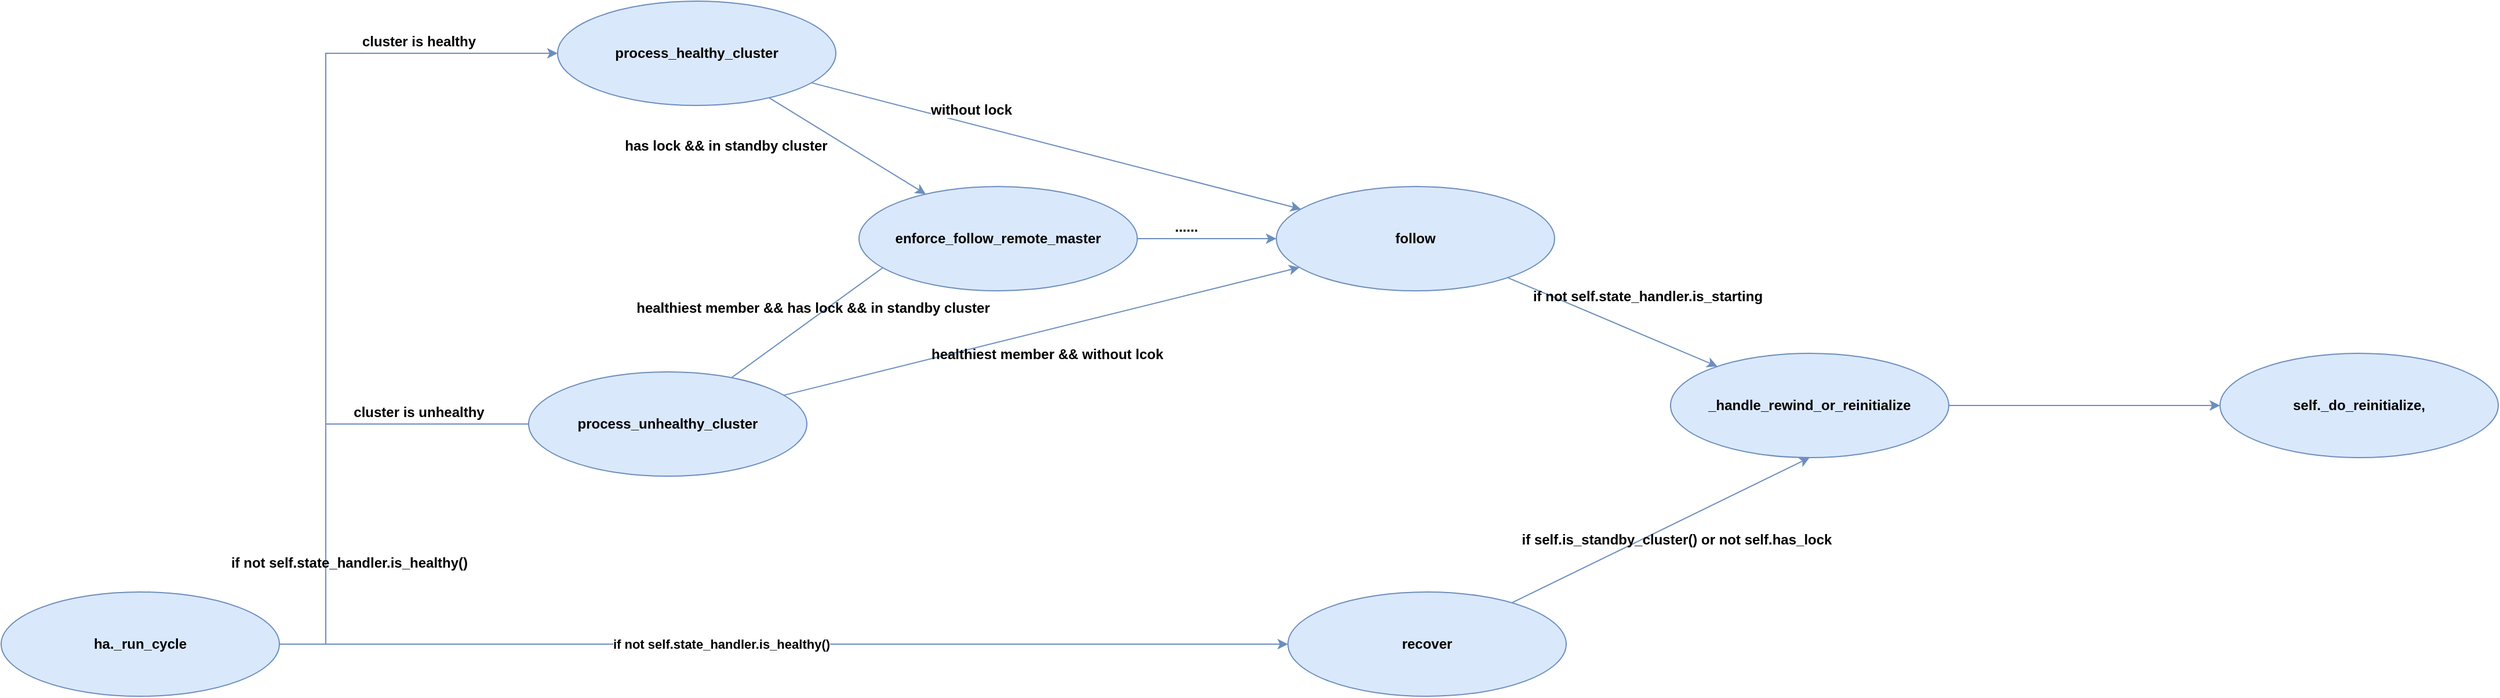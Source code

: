 <mxfile version="21.7.2" type="github">
  <diagram name="Page-1" id="Q1n0GrQfAmri5bY3HX5b">
    <mxGraphModel dx="3574" dy="1670" grid="1" gridSize="10" guides="1" tooltips="1" connect="1" arrows="1" fold="1" page="1" pageScale="1" pageWidth="850" pageHeight="1100" math="0" shadow="0">
      <root>
        <mxCell id="0" />
        <mxCell id="1" parent="0" />
        <mxCell id="pgfmZBTP5lhDRD_lyDUS-1" value="self._do_reinitialize," style="ellipse;whiteSpace=wrap;html=1;fillColor=#dae8fc;strokeColor=#6c8ebf;fontStyle=1" vertex="1" parent="1">
          <mxGeometry x="-636" y="294" width="240" height="90" as="geometry" />
        </mxCell>
        <mxCell id="pgfmZBTP5lhDRD_lyDUS-3" style="edgeStyle=orthogonalEdgeStyle;rounded=0;orthogonalLoop=1;jettySize=auto;html=1;fillColor=#dae8fc;strokeColor=#6c8ebf;fontStyle=1" edge="1" parent="1" source="pgfmZBTP5lhDRD_lyDUS-2" target="pgfmZBTP5lhDRD_lyDUS-1">
          <mxGeometry relative="1" as="geometry" />
        </mxCell>
        <mxCell id="pgfmZBTP5lhDRD_lyDUS-2" value="_handle_rewind_or_reinitialize" style="ellipse;whiteSpace=wrap;html=1;fillColor=#dae8fc;strokeColor=#6c8ebf;fontStyle=1" vertex="1" parent="1">
          <mxGeometry x="-1110" y="294" width="240" height="90" as="geometry" />
        </mxCell>
        <mxCell id="pgfmZBTP5lhDRD_lyDUS-9" style="rounded=0;orthogonalLoop=1;jettySize=auto;html=1;fillColor=#dae8fc;strokeColor=#6c8ebf;fontStyle=1" edge="1" parent="1" source="pgfmZBTP5lhDRD_lyDUS-4" target="pgfmZBTP5lhDRD_lyDUS-2">
          <mxGeometry relative="1" as="geometry" />
        </mxCell>
        <mxCell id="pgfmZBTP5lhDRD_lyDUS-4" value="follow" style="ellipse;whiteSpace=wrap;html=1;fillColor=#dae8fc;strokeColor=#6c8ebf;fontStyle=1" vertex="1" parent="1">
          <mxGeometry x="-1450" y="150" width="240" height="90" as="geometry" />
        </mxCell>
        <mxCell id="pgfmZBTP5lhDRD_lyDUS-8" style="rounded=0;orthogonalLoop=1;jettySize=auto;html=1;entryX=0.5;entryY=1;entryDx=0;entryDy=0;fillColor=#dae8fc;strokeColor=#6c8ebf;fontStyle=1" edge="1" parent="1" source="pgfmZBTP5lhDRD_lyDUS-5" target="pgfmZBTP5lhDRD_lyDUS-2">
          <mxGeometry relative="1" as="geometry" />
        </mxCell>
        <mxCell id="pgfmZBTP5lhDRD_lyDUS-5" value="recover" style="ellipse;whiteSpace=wrap;html=1;fillColor=#dae8fc;strokeColor=#6c8ebf;fontStyle=1" vertex="1" parent="1">
          <mxGeometry x="-1440" y="500" width="240" height="90" as="geometry" />
        </mxCell>
        <mxCell id="pgfmZBTP5lhDRD_lyDUS-7" style="edgeStyle=orthogonalEdgeStyle;rounded=0;orthogonalLoop=1;jettySize=auto;html=1;fillColor=#dae8fc;strokeColor=#6c8ebf;fontStyle=1" edge="1" parent="1" source="pgfmZBTP5lhDRD_lyDUS-6" target="pgfmZBTP5lhDRD_lyDUS-5">
          <mxGeometry relative="1" as="geometry" />
        </mxCell>
        <mxCell id="pgfmZBTP5lhDRD_lyDUS-21" value="&lt;span&gt;if not self.state_handler.is_healthy()&lt;/span&gt;" style="edgeLabel;html=1;align=center;verticalAlign=middle;resizable=0;points=[];fontStyle=1" vertex="1" connectable="0" parent="pgfmZBTP5lhDRD_lyDUS-7">
          <mxGeometry x="-0.328" y="1" relative="1" as="geometry">
            <mxPoint x="88" y="1" as="offset" />
          </mxGeometry>
        </mxCell>
        <mxCell id="pgfmZBTP5lhDRD_lyDUS-19" style="edgeStyle=orthogonalEdgeStyle;rounded=0;orthogonalLoop=1;jettySize=auto;html=1;entryX=0;entryY=0.5;entryDx=0;entryDy=0;fillColor=#dae8fc;strokeColor=#6c8ebf;fontStyle=1" edge="1" parent="1" source="pgfmZBTP5lhDRD_lyDUS-6" target="pgfmZBTP5lhDRD_lyDUS-10">
          <mxGeometry relative="1" as="geometry">
            <Array as="points">
              <mxPoint x="-2270" y="545" />
              <mxPoint x="-2270" y="35" />
            </Array>
          </mxGeometry>
        </mxCell>
        <mxCell id="pgfmZBTP5lhDRD_lyDUS-20" style="edgeStyle=orthogonalEdgeStyle;rounded=0;orthogonalLoop=1;jettySize=auto;html=1;entryX=0;entryY=0.5;entryDx=0;entryDy=0;fillColor=#dae8fc;strokeColor=#6c8ebf;fontStyle=1" edge="1" parent="1" source="pgfmZBTP5lhDRD_lyDUS-6">
          <mxGeometry relative="1" as="geometry">
            <mxPoint x="-2330.003" y="545" as="sourcePoint" />
            <mxPoint x="-2058.14" y="355.0" as="targetPoint" />
            <Array as="points">
              <mxPoint x="-2270" y="545" />
              <mxPoint x="-2270" y="355" />
            </Array>
          </mxGeometry>
        </mxCell>
        <mxCell id="pgfmZBTP5lhDRD_lyDUS-6" value="ha._run_cycle" style="ellipse;whiteSpace=wrap;html=1;fillColor=#dae8fc;strokeColor=#6c8ebf;fontStyle=1" vertex="1" parent="1">
          <mxGeometry x="-2550" y="500" width="240" height="90" as="geometry" />
        </mxCell>
        <mxCell id="pgfmZBTP5lhDRD_lyDUS-15" style="rounded=0;orthogonalLoop=1;jettySize=auto;html=1;fillColor=#dae8fc;strokeColor=#6c8ebf;fontStyle=1" edge="1" parent="1" source="pgfmZBTP5lhDRD_lyDUS-10" target="pgfmZBTP5lhDRD_lyDUS-4">
          <mxGeometry relative="1" as="geometry" />
        </mxCell>
        <mxCell id="pgfmZBTP5lhDRD_lyDUS-24" style="rounded=0;orthogonalLoop=1;jettySize=auto;html=1;fontStyle=1;fillColor=#dae8fc;strokeColor=#6c8ebf;" edge="1" parent="1" source="pgfmZBTP5lhDRD_lyDUS-10" target="pgfmZBTP5lhDRD_lyDUS-13">
          <mxGeometry relative="1" as="geometry" />
        </mxCell>
        <mxCell id="pgfmZBTP5lhDRD_lyDUS-10" value="process_healthy_cluster" style="ellipse;whiteSpace=wrap;html=1;fillColor=#dae8fc;strokeColor=#6c8ebf;fontStyle=1" vertex="1" parent="1">
          <mxGeometry x="-2070" y="-10" width="240" height="90" as="geometry" />
        </mxCell>
        <mxCell id="pgfmZBTP5lhDRD_lyDUS-16" style="rounded=0;orthogonalLoop=1;jettySize=auto;html=1;fillColor=#dae8fc;strokeColor=#6c8ebf;fontStyle=1" edge="1" parent="1" source="pgfmZBTP5lhDRD_lyDUS-11" target="pgfmZBTP5lhDRD_lyDUS-4">
          <mxGeometry relative="1" as="geometry" />
        </mxCell>
        <mxCell id="pgfmZBTP5lhDRD_lyDUS-18" style="rounded=0;orthogonalLoop=1;jettySize=auto;html=1;entryX=0;entryY=0.5;entryDx=0;entryDy=0;fillColor=#dae8fc;strokeColor=#6c8ebf;fontStyle=1" edge="1" parent="1" source="pgfmZBTP5lhDRD_lyDUS-11">
          <mxGeometry relative="1" as="geometry">
            <mxPoint x="-1755" y="195.0" as="targetPoint" />
          </mxGeometry>
        </mxCell>
        <mxCell id="pgfmZBTP5lhDRD_lyDUS-11" value="process_unhealthy_cluster" style="ellipse;whiteSpace=wrap;html=1;fillColor=#dae8fc;strokeColor=#6c8ebf;fontStyle=1" vertex="1" parent="1">
          <mxGeometry x="-2095" y="310" width="240" height="90" as="geometry" />
        </mxCell>
        <mxCell id="pgfmZBTP5lhDRD_lyDUS-14" style="rounded=0;orthogonalLoop=1;jettySize=auto;html=1;fillColor=#dae8fc;strokeColor=#6c8ebf;fontStyle=1" edge="1" parent="1" source="pgfmZBTP5lhDRD_lyDUS-13" target="pgfmZBTP5lhDRD_lyDUS-4">
          <mxGeometry relative="1" as="geometry" />
        </mxCell>
        <mxCell id="pgfmZBTP5lhDRD_lyDUS-13" value="enforce_follow_remote_master" style="ellipse;whiteSpace=wrap;html=1;fillColor=#dae8fc;strokeColor=#6c8ebf;fontStyle=1" vertex="1" parent="1">
          <mxGeometry x="-1810" y="150" width="240" height="90" as="geometry" />
        </mxCell>
        <mxCell id="pgfmZBTP5lhDRD_lyDUS-25" value="&lt;span&gt;if not self.state_handler.is_healthy()&lt;/span&gt;" style="text;html=1;align=center;verticalAlign=middle;resizable=0;points=[];autosize=1;strokeColor=none;fillColor=none;fontStyle=1" vertex="1" parent="1">
          <mxGeometry x="-2380" y="460" width="260" height="30" as="geometry" />
        </mxCell>
        <mxCell id="pgfmZBTP5lhDRD_lyDUS-26" value="&lt;span&gt;cluster is healthy&lt;/span&gt;" style="text;html=1;align=center;verticalAlign=middle;resizable=0;points=[];autosize=1;strokeColor=none;fillColor=none;fontStyle=1" vertex="1" parent="1">
          <mxGeometry x="-2260" y="10" width="140" height="30" as="geometry" />
        </mxCell>
        <mxCell id="pgfmZBTP5lhDRD_lyDUS-27" value="&lt;span&gt;cluster is unhealthy&lt;/span&gt;" style="text;html=1;align=center;verticalAlign=middle;resizable=0;points=[];autosize=1;strokeColor=none;fillColor=none;fontStyle=1" vertex="1" parent="1">
          <mxGeometry x="-2265" y="330" width="150" height="30" as="geometry" />
        </mxCell>
        <mxCell id="pgfmZBTP5lhDRD_lyDUS-28" value="healthiest member &amp;amp;&amp;amp; has lock &amp;amp;&amp;amp; in standby cluster" style="text;html=1;align=center;verticalAlign=middle;resizable=0;points=[];autosize=1;strokeColor=none;fillColor=none;fontStyle=1" vertex="1" parent="1">
          <mxGeometry x="-2040" y="240" width="380" height="30" as="geometry" />
        </mxCell>
        <mxCell id="pgfmZBTP5lhDRD_lyDUS-30" value="healthiest member &amp;amp;&amp;amp; without lcok" style="text;html=1;align=center;verticalAlign=middle;resizable=0;points=[];autosize=1;strokeColor=none;fillColor=none;fontStyle=1" vertex="1" parent="1">
          <mxGeometry x="-1778" y="280" width="260" height="30" as="geometry" />
        </mxCell>
        <mxCell id="pgfmZBTP5lhDRD_lyDUS-31" value="has lock &amp;amp;&amp;amp; in standby cluster" style="text;html=1;align=center;verticalAlign=middle;resizable=0;points=[];autosize=1;strokeColor=none;fillColor=none;fontStyle=1" vertex="1" parent="1">
          <mxGeometry x="-2040" y="100" width="230" height="30" as="geometry" />
        </mxCell>
        <mxCell id="pgfmZBTP5lhDRD_lyDUS-32" value="&lt;span style=&quot;color: rgb(0, 0, 0); font-family: Helvetica; font-size: 12px; font-style: normal; font-variant-ligatures: normal; font-variant-caps: normal; letter-spacing: normal; orphans: 2; text-align: center; text-indent: 0px; text-transform: none; widows: 2; word-spacing: 0px; -webkit-text-stroke-width: 0px; background-color: rgb(251, 251, 251); text-decoration-thickness: initial; text-decoration-style: initial; text-decoration-color: initial; float: none; display: inline !important;&quot;&gt;without lock&lt;/span&gt;" style="text;whiteSpace=wrap;html=1;fontStyle=1" vertex="1" parent="1">
          <mxGeometry x="-1750" y="70" width="220" height="40" as="geometry" />
        </mxCell>
        <mxCell id="pgfmZBTP5lhDRD_lyDUS-33" value="......" style="text;html=1;align=center;verticalAlign=middle;resizable=0;points=[];autosize=1;strokeColor=none;fillColor=none;fontStyle=1" vertex="1" parent="1">
          <mxGeometry x="-1553" y="170" width="50" height="30" as="geometry" />
        </mxCell>
        <mxCell id="pgfmZBTP5lhDRD_lyDUS-34" value="if not self.state_handler.is_starting" style="text;html=1;align=center;verticalAlign=middle;resizable=0;points=[];autosize=1;strokeColor=none;fillColor=none;fontStyle=1" vertex="1" parent="1">
          <mxGeometry x="-1255" y="230" width="250" height="30" as="geometry" />
        </mxCell>
        <mxCell id="pgfmZBTP5lhDRD_lyDUS-35" value="if self.is_standby_cluster() or not self.has_lock" style="text;html=1;align=center;verticalAlign=middle;resizable=0;points=[];autosize=1;strokeColor=none;fillColor=none;fontStyle=1" vertex="1" parent="1">
          <mxGeometry x="-1275" y="440" width="340" height="30" as="geometry" />
        </mxCell>
      </root>
    </mxGraphModel>
  </diagram>
</mxfile>
